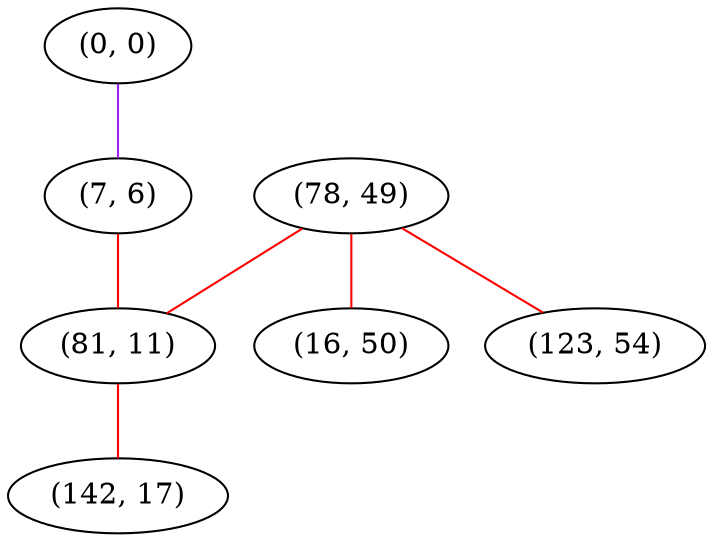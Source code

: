 graph "" {
"(78, 49)";
"(0, 0)";
"(7, 6)";
"(81, 11)";
"(142, 17)";
"(16, 50)";
"(123, 54)";
"(78, 49)" -- "(81, 11)"  [color=red, key=0, weight=1];
"(78, 49)" -- "(16, 50)"  [color=red, key=0, weight=1];
"(78, 49)" -- "(123, 54)"  [color=red, key=0, weight=1];
"(0, 0)" -- "(7, 6)"  [color=purple, key=0, weight=4];
"(7, 6)" -- "(81, 11)"  [color=red, key=0, weight=1];
"(81, 11)" -- "(142, 17)"  [color=red, key=0, weight=1];
}
